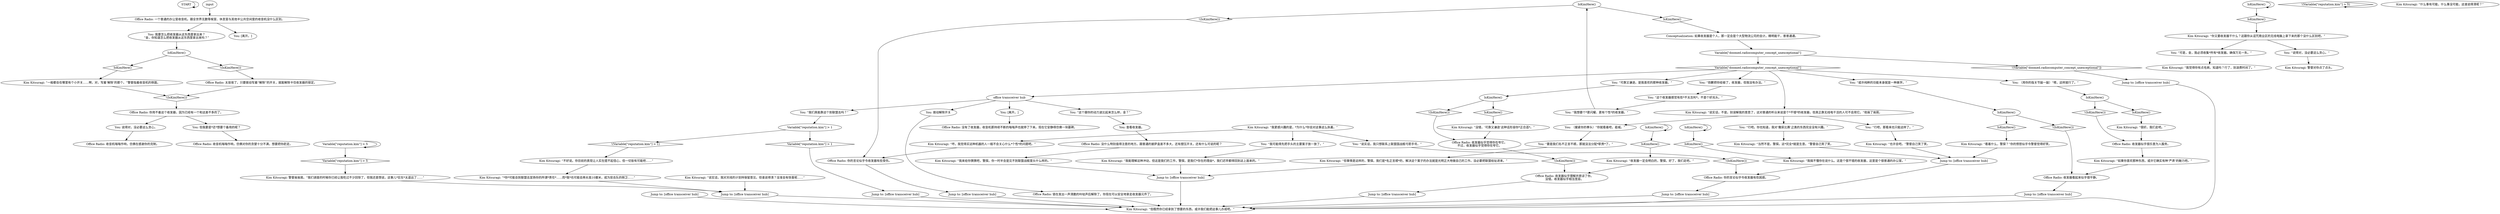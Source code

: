 # OFFICE / SECRETARYS RADIO
# You can remove the transceiver from this radio as part of the MORALIST DREAM QUEST
# ==================================================
digraph G {
	  0 [label="START"];
	  1 [label="input"];
	  2 [label="Kim Kitsuragi: “但既然你已经拿到了想要的东西，或许我们能把这事儿办成吧。”"];
	  3 [label="office transceiver hub"];
	  4 [label="You: “我想要个*更闪耀、更有个性*的收发器。”"];
	  5 [label="IsKimHere()"];
	  6 [label="IsKimHere()", shape=diamond];
	  7 [label="!(IsKimHere())", shape=diamond];
	  8 [label="Kim Kitsuragi: “我来给你猜猜吧，警探。你一时半会是见不到联盟战舰里头什么样的。”"];
	  9 [label="Conceptualization: 如果收发器是个人，那一定会是个大型物流公司的会计。精明能干，普普通通。"];
	  10 [label="Kim Kitsuragi: “哼。我觉得买这种机器的人一般不会关心什么*个性*的问题吧。”"];
	  11 [label="You: “要是我们名不正言不顺，那就没法分配*职责*了。”"];
	  12 [label="Kim Kitsuragi: “看着什么，警探？”你的愤怒似乎令警督觉得好笑。"];
	  13 [label="Kim Kitsuragi: “如果你喜欢那种东西，或许它确实有种‘严肃’的魅力吧。”"];
	  14 [label="Jump to: [office transceiver hub]"];
	  15 [label="IsKimHere()"];
	  16 [label="IsKimHere()", shape=diamond];
	  17 [label="!(IsKimHere())", shape=diamond];
	  18 [label="You: 拨动解除开关"];
	  19 [label="You: 查看收发器。"];
	  20 [label="Kim Kitsuragi: “说实话，不是。别误解我的意思了，这对普通的听众来说是个*不错*的收发器，但真正靠无线电干活的人可不会用它。”他耸了耸肩。"];
	  21 [label="You: “这个收发器感觉有些*不太吉利*。不是个好兆头。”"];
	  22 [label="IsKimHere()"];
	  23 [label="IsKimHere()", shape=diamond];
	  24 [label="!(IsKimHere())", shape=diamond];
	  25 [label="Jump to: [office transceiver hub]"];
	  26 [label="Variable[\"reputation.kim\"] > 5"];
	  27 [label="Variable[\"reputation.kim\"] > 5", shape=diamond];
	  28 [label="!(Variable[\"reputation.kim\"] > 5)", shape=diamond];
	  29 [label="Kim Kitsuragi: “说实话，我对天线的计划持保留意见。但谁说得清？没准会有惊喜呢……”"];
	  30 [label="Jump to: [office transceiver hub]"];
	  31 [label="Variable[\"doomed.radiocomputer_concept_unexceptional\"]"];
	  32 [label="Variable[\"doomed.radiocomputer_concept_unexceptional\"]", shape=diamond];
	  33 [label="!(Variable[\"doomed.radiocomputer_concept_unexceptional\"])", shape=diamond];
	  34 [label="You: “可靠又谦逊。是我喜欢的那种收发器。”"];
	  35 [label="IsKimHere()"];
	  36 [label="IsKimHere()", shape=diamond];
	  37 [label="!(IsKimHere())", shape=diamond];
	  38 [label="Office Radio: 你的言论似乎令收发器有些困惑。"];
	  39 [label="Office Radio: 一个普通的办公室收音机。跟全世界无数等候室、休息室与其他半公共空间里的收音机没什么区别。"];
	  40 [label="You: 我要怎么把收发器从这东西里拿出来？\n“金，你知道怎么把收发器从这东西里拿出来吗？”"];
	  41 [label="You: 说得对，没必要这么贪心。"];
	  42 [label="Office Radio: 锁在发出一声清脆的咔哒声后解除了。你现在可以安全地拿走收发器元件了。"];
	  43 [label="Kim Kitsuragi: “当然不是，警探。这*完全*就是生意。”警督自己笑了笑。"];
	  44 [label="Kim Kitsuragi: “没错，‘可靠又谦逊’这种话形容你*正合适*。”"];
	  45 [label="Office Radio: 收音机嗡嗡作响，仿佛在感谢你的克制。"];
	  46 [label="Jump to: [office transceiver hub]"];
	  47 [label="You: “行吧，那看来也只能这样了。”"];
	  48 [label="You: “抱歉把你给偷了，收发器，但我没有办法。”"];
	  49 [label="Kim Kitsuragi: “收发器一定会明白的，警探。好了，我们走吧。”"];
	  50 [label="You: 但我要是*还*想要个备用的呢？"];
	  51 [label="Office Radio: 收音机嗡嗡作响，仿佛对你的贪婪十分不满，想要把你赶走。"];
	  52 [label="IsKimHere()"];
	  53 [label="IsKimHere()", shape=diamond];
	  54 [label="!(IsKimHere())", shape=diamond];
	  55 [label="Office Radio: 收发器似乎觉得你在夸它。\n不过，收发器似乎觉得你在夸它。"];
	  56 [label="Kim Kitsuragi: “一般都会在哪里有个小开关……啊，对，写着‘解除’的那个。”警督指着收音机的侧面。"];
	  57 [label="Kim Kitsuragi: “不好说。你目前的表现让人实在提不起信心，但一切皆有可能吧……”"];
	  58 [label="IsKimHere()"];
	  59 [label="IsKimHere()", shape=diamond];
	  60 [label="!(IsKimHere())", shape=diamond];
	  61 [label="Kim Kitsuragi: “很好。我们走吧。”"];
	  62 [label="Jump to: [office transceiver hub]"];
	  63 [label="Kim Kitsuragi: “我能理解这种冲动，但这是我们的工作，警探。是我们*存在的理由*。我们迟早都得回到这上面来的。”"];
	  64 [label="Kim Kitsuragi: 警督对你点了点头。"];
	  65 [label="You: “这个跟你的动力波比起来怎么样，金？”"];
	  66 [label="You: （用你的指关节敲一敲）“嗯，这样就行了。”"];
	  67 [label="Jump to: [office transceiver hub]"];
	  68 [label="Jump to: [office transceiver hub]"];
	  69 [label="Kim Kitsuragi: 警督耸耸肩。“我们调查的时候你已经让我吃过不少回惊了，但我还是想说，这事儿*实在*太遥远了……”"];
	  70 [label="Kim Kitsuragi: “但事情是这样的，警探。我们是*名正言顺*的，解决这个案子的办法就是光明正大地做自己的工作。没必要把联盟给扯进来。”"];
	  71 [label="Office Radio: 你用不着这个收发器，因为已经有一个和这差不多的了。"];
	  72 [label="Kim Kitsuragi: “什么事有可能，什么事没可能，这谁说得清呢？”"];
	  73 [label="You: （握紧你的拳头）“你就看着吧，曷城。”"];
	  74 [label="Office Radio: 收发器看起来似乎很平静。"];
	  75 [label="Kim Kitsuragi: “我更感兴趣的是，*为什么*你会对这事这么执着。”"];
	  76 [label="Kim Kitsuragi: “我觉得你有点毛病，知道吗？行了，别浪费时间了。”"];
	  77 [label="You: “可是，金，我必须收集*所有*收发器。确保万无一失。”"];
	  78 [label="You: [离开。]"];
	  79 [label="IsKimHere()"];
	  80 [label="IsKimHere()", shape=diamond];
	  81 [label="!(IsKimHere())", shape=diamond];
	  82 [label="Office Radio: 收发器似乎理解并原谅了你。\n没错。收发器似乎相当宽容。"];
	  83 [label="Jump to: [office transceiver hub]"];
	  84 [label="Jump to: [office transceiver hub]"];
	  85 [label="Jump to: [office transceiver hub]"];
	  86 [label="You: “我可能得先把手头的主要案子放一放了。”"];
	  87 [label="IsKimHere()"];
	  88 [label="IsKimHere()", shape=diamond];
	  89 [label="!(IsKimHere())", shape=diamond];
	  90 [label="Kim Kitsuragi: “你又要收发器干什么？这跟你从诅咒商业区的无线电脑上拿下来的那个没什么区别吧。”"];
	  91 [label="Office Radio: 太容易了。只要拨动写着“解除”的开关，就能解除卡住收发器的锁定。"];
	  92 [label="Kim Kitsuragi: “*你*可能会到联盟去宣扬你的所谓*责任*……而*我*也可能会再长高10厘米，成为突击队的侧卫……”"];
	  93 [label="You: “行吧。你也知道，我对‘撒尿比赛’之类的东西完全没有兴趣。”"];
	  94 [label="Kim Kitsuragi: “也许会吧。”警督自己笑了笑。"];
	  95 [label="Kim Kitsuragi: “我搞不懂你在说什么。这是个很不错的收发器，这里是个很普通的办公室。”"];
	  96 [label="You: “说得对，没必要这么贪心。”"];
	  97 [label="Variable[\"reputation.kim\"] > 1"];
	  98 [label="Variable[\"reputation.kim\"] > 1", shape=diamond];
	  99 [label="!(Variable[\"reputation.kim\"] > 1)", shape=diamond];
	  100 [label="You: “或许纯粹的功能本身就是一种美学。”"];
	  101 [label="Office Radio: 收发器似乎很乐意为人服务。"];
	  102 [label="Office Radio: 没有了收发器，收音机那持续不断的嗡嗡声也就停了下来。现在它安静得仿佛一块墓碑。"];
	  103 [label="You: “说实话，我只想联系上联盟国战舰弓箭手号。”"];
	  104 [label="You: [离开。]"];
	  105 [label="You: “我们真能靠这个到联盟去吗？”"];
	  106 [label="Office Radio: 没什么特别值得注意的地方。跟普通的披萨盒差不多大，还有塑压开关。还有什么可说的呢？"];
	  107 [label="Office Radio: 你的言论似乎令收发器有些受伤。"];
	  0 -> 0
	  1 -> 39
	  3 -> 65
	  3 -> 105
	  3 -> 18
	  3 -> 78
	  4 -> 52
	  5 -> 5
	  5 -> 6
	  6 -> 95
	  7 -> 38
	  8 -> 46
	  9 -> 31
	  10 -> 107
	  11 -> 70
	  12 -> 84
	  13 -> 74
	  14 -> 2
	  15 -> 16
	  15 -> 15
	  16 -> 90
	  17 -> 71
	  18 -> 42
	  19 -> 106
	  20 -> 73
	  20 -> 93
	  20 -> 47
	  21 -> 4
	  22 -> 22
	  22 -> 23
	  23 -> 49
	  24 -> 82
	  25 -> 2
	  26 -> 26
	  26 -> 27
	  27 -> 69
	  28 -> 28
	  29 -> 30
	  30 -> 2
	  31 -> 32
	  31 -> 33
	  32 -> 34
	  32 -> 3
	  32 -> 100
	  32 -> 66
	  32 -> 48
	  32 -> 20
	  33 -> 62
	  34 -> 58
	  35 -> 36
	  35 -> 37
	  36 -> 12
	  37 -> 74
	  38 -> 68
	  39 -> 40
	  39 -> 104
	  40 -> 87
	  41 -> 45
	  42 -> 2
	  43 -> 84
	  44 -> 55
	  46 -> 2
	  47 -> 94
	  48 -> 21
	  49 -> 82
	  50 -> 51
	  52 -> 53
	  52 -> 54
	  53 -> 9
	  54 -> 107
	  55 -> 24
	  56 -> 17
	  57 -> 92
	  58 -> 59
	  58 -> 60
	  59 -> 44
	  60 -> 55
	  61 -> 101
	  62 -> 2
	  63 -> 46
	  65 -> 19
	  66 -> 79
	  67 -> 2
	  68 -> 2
	  69 -> 30
	  70 -> 46
	  71 -> 41
	  71 -> 50
	  73 -> 11
	  74 -> 83
	  75 -> 10
	  75 -> 86
	  75 -> 103
	  77 -> 76
	  78 -> 102
	  79 -> 80
	  79 -> 81
	  80 -> 61
	  81 -> 101
	  82 -> 85
	  83 -> 2
	  84 -> 2
	  85 -> 2
	  86 -> 63
	  87 -> 88
	  87 -> 89
	  88 -> 56
	  89 -> 91
	  90 -> 96
	  90 -> 77
	  91 -> 17
	  92 -> 30
	  93 -> 43
	  94 -> 84
	  95 -> 38
	  96 -> 64
	  97 -> 98
	  97 -> 99
	  98 -> 25
	  99 -> 57
	  100 -> 35
	  101 -> 13
	  103 -> 7
	  105 -> 97
	  106 -> 8
	  107 -> 67
}

